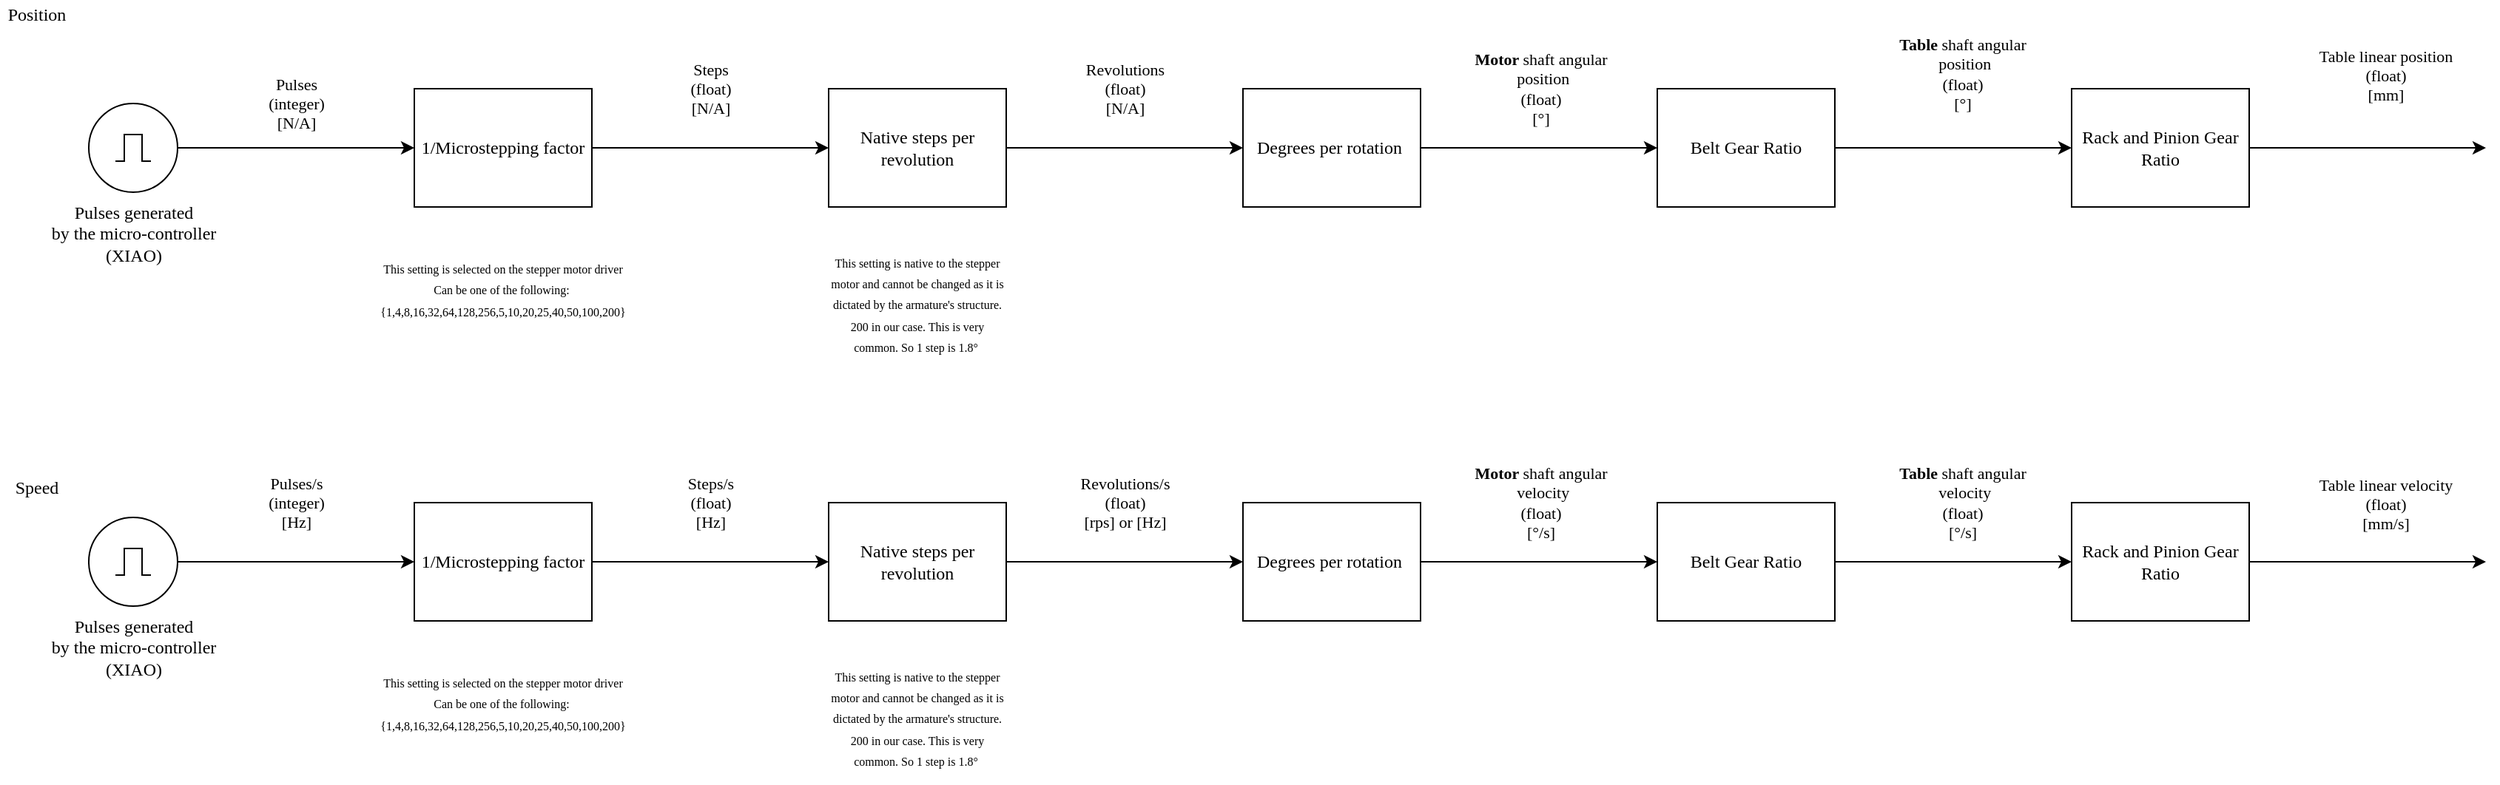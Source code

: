 <mxfile version="14.6.13" type="device"><diagram id="gHI3jgPzOxsmvwEg6K62" name="Page-1"><mxGraphModel dx="517" dy="441" grid="1" gridSize="10" guides="1" tooltips="1" connect="1" arrows="1" fold="1" page="1" pageScale="1" pageWidth="1169" pageHeight="827" math="0" shadow="0"><root><mxCell id="0"/><mxCell id="1" parent="0"/><mxCell id="reMX19_REooMD8UHWPqf-8" style="edgeStyle=orthogonalEdgeStyle;rounded=0;orthogonalLoop=1;jettySize=auto;html=1;entryX=0;entryY=0.5;entryDx=0;entryDy=0;fontFamily=B612;fontSource=https%3A%2F%2Ffonts.googleapis.com%2Fcss%3Ffamily%3DB612;" edge="1" parent="1" source="reMX19_REooMD8UHWPqf-1" target="reMX19_REooMD8UHWPqf-2"><mxGeometry relative="1" as="geometry"/></mxCell><mxCell id="reMX19_REooMD8UHWPqf-11" value="Steps&lt;br&gt;(float)&lt;br&gt;[N/A]" style="edgeLabel;html=1;align=center;verticalAlign=middle;resizable=0;points=[];fontFamily=B612;" vertex="1" connectable="0" parent="reMX19_REooMD8UHWPqf-8"><mxGeometry x="-0.189" y="2" relative="1" as="geometry"><mxPoint x="15" y="-38" as="offset"/></mxGeometry></mxCell><mxCell id="reMX19_REooMD8UHWPqf-1" value="1/Microstepping factor" style="rounded=0;whiteSpace=wrap;html=1;fontFamily=B612;fontSource=https%3A%2F%2Ffonts.googleapis.com%2Fcss%3Ffamily%3DB612;" vertex="1" parent="1"><mxGeometry x="280" y="80" width="120" height="80" as="geometry"/></mxCell><mxCell id="reMX19_REooMD8UHWPqf-13" style="edgeStyle=orthogonalEdgeStyle;rounded=0;orthogonalLoop=1;jettySize=auto;html=1;fontFamily=B612;fontSource=https%3A%2F%2Ffonts.googleapis.com%2Fcss%3Ffamily%3DB612;" edge="1" parent="1" source="reMX19_REooMD8UHWPqf-2" target="reMX19_REooMD8UHWPqf-12"><mxGeometry relative="1" as="geometry"/></mxCell><mxCell id="reMX19_REooMD8UHWPqf-14" value="Revolutions&lt;br&gt;(float)&lt;br&gt;[N/A]" style="edgeLabel;html=1;align=center;verticalAlign=middle;resizable=0;points=[];fontFamily=B612;" vertex="1" connectable="0" parent="reMX19_REooMD8UHWPqf-13"><mxGeometry x="0.109" y="-1" relative="1" as="geometry"><mxPoint x="-9" y="-41" as="offset"/></mxGeometry></mxCell><mxCell id="reMX19_REooMD8UHWPqf-2" value="Native steps per revolution" style="rounded=0;whiteSpace=wrap;html=1;fontFamily=B612;fontSource=https%3A%2F%2Ffonts.googleapis.com%2Fcss%3Ffamily%3DB612;" vertex="1" parent="1"><mxGeometry x="560" y="80" width="120" height="80" as="geometry"/></mxCell><mxCell id="reMX19_REooMD8UHWPqf-3" value="Position" style="text;html=1;strokeColor=none;fillColor=none;align=center;verticalAlign=middle;whiteSpace=wrap;rounded=0;fontFamily=B612;fontSource=https%3A%2F%2Ffonts.googleapis.com%2Fcss%3Ffamily%3DB612;" vertex="1" parent="1"><mxGeometry y="20" width="50" height="20" as="geometry"/></mxCell><mxCell id="reMX19_REooMD8UHWPqf-4" value="Speed" style="text;html=1;strokeColor=none;fillColor=none;align=center;verticalAlign=middle;whiteSpace=wrap;rounded=0;fontFamily=B612;fontSource=https%3A%2F%2Ffonts.googleapis.com%2Fcss%3Ffamily%3DB612;" vertex="1" parent="1"><mxGeometry y="340" width="50" height="20" as="geometry"/></mxCell><mxCell id="reMX19_REooMD8UHWPqf-9" style="edgeStyle=orthogonalEdgeStyle;rounded=0;orthogonalLoop=1;jettySize=auto;html=1;entryX=0;entryY=0.5;entryDx=0;entryDy=0;fontFamily=B612;fontSource=https%3A%2F%2Ffonts.googleapis.com%2Fcss%3Ffamily%3DB612;" edge="1" parent="1" source="reMX19_REooMD8UHWPqf-6" target="reMX19_REooMD8UHWPqf-1"><mxGeometry relative="1" as="geometry"/></mxCell><mxCell id="reMX19_REooMD8UHWPqf-10" value="Pulses&lt;br&gt;(integer)&lt;br&gt;[N/A]" style="edgeLabel;html=1;align=center;verticalAlign=middle;resizable=0;points=[];fontFamily=B612;" vertex="1" connectable="0" parent="reMX19_REooMD8UHWPqf-9"><mxGeometry x="0.163" relative="1" as="geometry"><mxPoint x="-13" y="-30" as="offset"/></mxGeometry></mxCell><mxCell id="reMX19_REooMD8UHWPqf-6" value="Pulses generated &lt;br&gt;by the micro-controller&lt;br&gt;(XIAO)" style="pointerEvents=1;verticalLabelPosition=bottom;shadow=0;dashed=0;align=center;html=1;verticalAlign=top;shape=mxgraph.electrical.signal_sources.source;aspect=fixed;points=[[0.5,0,0],[1,0.5,0],[0.5,1,0],[0,0.5,0]];elSignalType=pulse;fontFamily=B612;fontSource=https%3A%2F%2Ffonts.googleapis.com%2Fcss%3Ffamily%3DB612;" vertex="1" parent="1"><mxGeometry x="60" y="90" width="60" height="60" as="geometry"/></mxCell><mxCell id="reMX19_REooMD8UHWPqf-18" style="edgeStyle=orthogonalEdgeStyle;rounded=0;orthogonalLoop=1;jettySize=auto;html=1;entryX=0;entryY=0.5;entryDx=0;entryDy=0;fontFamily=B612;fontSource=https%3A%2F%2Ffonts.googleapis.com%2Fcss%3Ffamily%3DB612;" edge="1" parent="1" source="reMX19_REooMD8UHWPqf-12" target="reMX19_REooMD8UHWPqf-17"><mxGeometry relative="1" as="geometry"/></mxCell><mxCell id="reMX19_REooMD8UHWPqf-19" value="&lt;b&gt;Motor &lt;/b&gt;shaft angular&lt;br&gt;&amp;nbsp;position&lt;br&gt;(float)&lt;br&gt;[°]" style="edgeLabel;html=1;align=center;verticalAlign=middle;resizable=0;points=[];fontFamily=B612;" vertex="1" connectable="0" parent="reMX19_REooMD8UHWPqf-18"><mxGeometry x="0.18" y="-1" relative="1" as="geometry"><mxPoint x="-14" y="-41" as="offset"/></mxGeometry></mxCell><mxCell id="reMX19_REooMD8UHWPqf-12" value="Degrees per rotation&amp;nbsp;" style="rounded=0;whiteSpace=wrap;html=1;fontFamily=B612;fontSource=https%3A%2F%2Ffonts.googleapis.com%2Fcss%3Ffamily%3DB612;" vertex="1" parent="1"><mxGeometry x="840" y="80" width="120" height="80" as="geometry"/></mxCell><mxCell id="reMX19_REooMD8UHWPqf-15" value="&lt;font style=&quot;font-size: 8px&quot;&gt;This setting is selected on the stepper motor driver&lt;br&gt;Can be one of the following:&amp;nbsp;&lt;br&gt;{1,4,8,16,32,64,128,256,5,10,20,25,40,50,100,200}&lt;br&gt;&lt;/font&gt;" style="text;html=1;strokeColor=none;fillColor=none;align=center;verticalAlign=middle;whiteSpace=wrap;rounded=0;fontFamily=B612;fontSource=https%3A%2F%2Ffonts.googleapis.com%2Fcss%3Ffamily%3DB612;" vertex="1" parent="1"><mxGeometry x="280" y="190" width="120" height="50" as="geometry"/></mxCell><mxCell id="reMX19_REooMD8UHWPqf-16" value="&lt;font style=&quot;font-size: 8px&quot;&gt;This setting is native to the stepper motor and cannot be changed as it is dictated by the armature's structure. 200 in our case. This is very common. So 1 step is 1.8°&amp;nbsp;&lt;br&gt;&lt;/font&gt;" style="text;html=1;strokeColor=none;fillColor=none;align=center;verticalAlign=middle;whiteSpace=wrap;rounded=0;fontFamily=B612;fontSource=https%3A%2F%2Ffonts.googleapis.com%2Fcss%3Ffamily%3DB612;" vertex="1" parent="1"><mxGeometry x="560" y="180" width="120" height="90" as="geometry"/></mxCell><mxCell id="reMX19_REooMD8UHWPqf-21" style="edgeStyle=orthogonalEdgeStyle;rounded=0;orthogonalLoop=1;jettySize=auto;html=1;fontFamily=B612;fontSource=https%3A%2F%2Ffonts.googleapis.com%2Fcss%3Ffamily%3DB612;" edge="1" parent="1" source="reMX19_REooMD8UHWPqf-17" target="reMX19_REooMD8UHWPqf-20"><mxGeometry relative="1" as="geometry"/></mxCell><mxCell id="reMX19_REooMD8UHWPqf-22" value="&lt;b&gt;Table &lt;/b&gt;shaft angular&lt;br&gt;&amp;nbsp;position&lt;br&gt;(float)&lt;br&gt;[°]" style="edgeLabel;html=1;align=center;verticalAlign=middle;resizable=0;points=[];fontFamily=B612;" vertex="1" connectable="0" parent="reMX19_REooMD8UHWPqf-21"><mxGeometry x="0.073" relative="1" as="geometry"><mxPoint y="-50" as="offset"/></mxGeometry></mxCell><mxCell id="reMX19_REooMD8UHWPqf-17" value="Belt Gear Ratio" style="rounded=0;whiteSpace=wrap;html=1;fontFamily=B612;fontSource=https%3A%2F%2Ffonts.googleapis.com%2Fcss%3Ffamily%3DB612;" vertex="1" parent="1"><mxGeometry x="1120" y="80" width="120" height="80" as="geometry"/></mxCell><mxCell id="reMX19_REooMD8UHWPqf-23" style="edgeStyle=orthogonalEdgeStyle;rounded=0;orthogonalLoop=1;jettySize=auto;html=1;fontFamily=B612;fontSource=https%3A%2F%2Ffonts.googleapis.com%2Fcss%3Ffamily%3DB612;" edge="1" parent="1" source="reMX19_REooMD8UHWPqf-20"><mxGeometry relative="1" as="geometry"><mxPoint x="1680" y="120" as="targetPoint"/></mxGeometry></mxCell><mxCell id="reMX19_REooMD8UHWPqf-24" value="Table linear position&lt;br&gt;(float)&lt;br&gt;[mm]" style="edgeLabel;html=1;align=center;verticalAlign=middle;resizable=0;points=[];fontFamily=B612;" vertex="1" connectable="0" parent="reMX19_REooMD8UHWPqf-23"><mxGeometry x="0.152" y="-1" relative="1" as="geometry"><mxPoint y="-51" as="offset"/></mxGeometry></mxCell><mxCell id="reMX19_REooMD8UHWPqf-20" value="Rack and Pinion Gear Ratio" style="rounded=0;whiteSpace=wrap;html=1;fontFamily=B612;fontSource=https%3A%2F%2Ffonts.googleapis.com%2Fcss%3Ffamily%3DB612;" vertex="1" parent="1"><mxGeometry x="1400" y="80" width="120" height="80" as="geometry"/></mxCell><mxCell id="reMX19_REooMD8UHWPqf-25" style="edgeStyle=orthogonalEdgeStyle;rounded=0;orthogonalLoop=1;jettySize=auto;html=1;entryX=0;entryY=0.5;entryDx=0;entryDy=0;fontFamily=B612;fontSource=https%3A%2F%2Ffonts.googleapis.com%2Fcss%3Ffamily%3DB612;" edge="1" parent="1" source="reMX19_REooMD8UHWPqf-27" target="reMX19_REooMD8UHWPqf-30"><mxGeometry relative="1" as="geometry"/></mxCell><mxCell id="reMX19_REooMD8UHWPqf-26" value="Steps/s&lt;br&gt;(float)&lt;br&gt;[Hz]" style="edgeLabel;html=1;align=center;verticalAlign=middle;resizable=0;points=[];fontFamily=B612;" vertex="1" connectable="0" parent="reMX19_REooMD8UHWPqf-25"><mxGeometry x="-0.189" y="2" relative="1" as="geometry"><mxPoint x="15" y="-38" as="offset"/></mxGeometry></mxCell><mxCell id="reMX19_REooMD8UHWPqf-27" value="1/Microstepping factor" style="rounded=0;whiteSpace=wrap;html=1;fontFamily=B612;fontSource=https%3A%2F%2Ffonts.googleapis.com%2Fcss%3Ffamily%3DB612;" vertex="1" parent="1"><mxGeometry x="280" y="360" width="120" height="80" as="geometry"/></mxCell><mxCell id="reMX19_REooMD8UHWPqf-28" style="edgeStyle=orthogonalEdgeStyle;rounded=0;orthogonalLoop=1;jettySize=auto;html=1;fontFamily=B612;fontSource=https%3A%2F%2Ffonts.googleapis.com%2Fcss%3Ffamily%3DB612;" edge="1" parent="1" source="reMX19_REooMD8UHWPqf-30" target="reMX19_REooMD8UHWPqf-36"><mxGeometry relative="1" as="geometry"/></mxCell><mxCell id="reMX19_REooMD8UHWPqf-29" value="Revolutions/s&lt;br&gt;(float)&lt;br&gt;[rps] or [Hz]" style="edgeLabel;html=1;align=center;verticalAlign=middle;resizable=0;points=[];fontFamily=B612;" vertex="1" connectable="0" parent="reMX19_REooMD8UHWPqf-28"><mxGeometry x="0.109" y="-1" relative="1" as="geometry"><mxPoint x="-9" y="-41" as="offset"/></mxGeometry></mxCell><mxCell id="reMX19_REooMD8UHWPqf-30" value="Native steps per revolution" style="rounded=0;whiteSpace=wrap;html=1;fontFamily=B612;fontSource=https%3A%2F%2Ffonts.googleapis.com%2Fcss%3Ffamily%3DB612;" vertex="1" parent="1"><mxGeometry x="560" y="360" width="120" height="80" as="geometry"/></mxCell><mxCell id="reMX19_REooMD8UHWPqf-31" style="edgeStyle=orthogonalEdgeStyle;rounded=0;orthogonalLoop=1;jettySize=auto;html=1;entryX=0;entryY=0.5;entryDx=0;entryDy=0;fontFamily=B612;fontSource=https%3A%2F%2Ffonts.googleapis.com%2Fcss%3Ffamily%3DB612;" edge="1" parent="1" source="reMX19_REooMD8UHWPqf-33" target="reMX19_REooMD8UHWPqf-27"><mxGeometry relative="1" as="geometry"/></mxCell><mxCell id="reMX19_REooMD8UHWPqf-32" value="Pulses/s&lt;br&gt;(integer)&lt;br&gt;[Hz]" style="edgeLabel;html=1;align=center;verticalAlign=middle;resizable=0;points=[];fontFamily=B612;" vertex="1" connectable="0" parent="reMX19_REooMD8UHWPqf-31"><mxGeometry x="0.163" relative="1" as="geometry"><mxPoint x="-13" y="-40" as="offset"/></mxGeometry></mxCell><mxCell id="reMX19_REooMD8UHWPqf-33" value="Pulses generated &lt;br&gt;by the micro-controller&lt;br&gt;(XIAO)" style="pointerEvents=1;verticalLabelPosition=bottom;shadow=0;dashed=0;align=center;html=1;verticalAlign=top;shape=mxgraph.electrical.signal_sources.source;aspect=fixed;points=[[0.5,0,0],[1,0.5,0],[0.5,1,0],[0,0.5,0]];elSignalType=pulse;fontFamily=B612;fontSource=https%3A%2F%2Ffonts.googleapis.com%2Fcss%3Ffamily%3DB612;" vertex="1" parent="1"><mxGeometry x="60" y="370" width="60" height="60" as="geometry"/></mxCell><mxCell id="reMX19_REooMD8UHWPqf-34" style="edgeStyle=orthogonalEdgeStyle;rounded=0;orthogonalLoop=1;jettySize=auto;html=1;entryX=0;entryY=0.5;entryDx=0;entryDy=0;fontFamily=B612;fontSource=https%3A%2F%2Ffonts.googleapis.com%2Fcss%3Ffamily%3DB612;" edge="1" parent="1" source="reMX19_REooMD8UHWPqf-36" target="reMX19_REooMD8UHWPqf-41"><mxGeometry relative="1" as="geometry"/></mxCell><mxCell id="reMX19_REooMD8UHWPqf-35" value="&lt;b&gt;Motor &lt;/b&gt;shaft angular&lt;br&gt;&amp;nbsp;velocity&lt;br&gt;(float)&lt;br&gt;[°/s]" style="edgeLabel;html=1;align=center;verticalAlign=middle;resizable=0;points=[];fontFamily=B612;" vertex="1" connectable="0" parent="reMX19_REooMD8UHWPqf-34"><mxGeometry x="0.18" y="-1" relative="1" as="geometry"><mxPoint x="-14" y="-41" as="offset"/></mxGeometry></mxCell><mxCell id="reMX19_REooMD8UHWPqf-36" value="Degrees per rotation&amp;nbsp;" style="rounded=0;whiteSpace=wrap;html=1;fontFamily=B612;fontSource=https%3A%2F%2Ffonts.googleapis.com%2Fcss%3Ffamily%3DB612;" vertex="1" parent="1"><mxGeometry x="840" y="360" width="120" height="80" as="geometry"/></mxCell><mxCell id="reMX19_REooMD8UHWPqf-37" value="&lt;font style=&quot;font-size: 8px&quot;&gt;This setting is selected on the stepper motor driver&lt;br&gt;Can be one of the following:&amp;nbsp;&lt;br&gt;{1,4,8,16,32,64,128,256,5,10,20,25,40,50,100,200}&lt;br&gt;&lt;/font&gt;" style="text;html=1;strokeColor=none;fillColor=none;align=center;verticalAlign=middle;whiteSpace=wrap;rounded=0;fontFamily=B612;fontSource=https%3A%2F%2Ffonts.googleapis.com%2Fcss%3Ffamily%3DB612;" vertex="1" parent="1"><mxGeometry x="280" y="470" width="120" height="50" as="geometry"/></mxCell><mxCell id="reMX19_REooMD8UHWPqf-38" value="&lt;font style=&quot;font-size: 8px&quot;&gt;This setting is native to the stepper motor and cannot be changed as it is dictated by the armature's structure. 200 in our case. This is very common. So 1 step is 1.8°&amp;nbsp;&lt;br&gt;&lt;/font&gt;" style="text;html=1;strokeColor=none;fillColor=none;align=center;verticalAlign=middle;whiteSpace=wrap;rounded=0;fontFamily=B612;fontSource=https%3A%2F%2Ffonts.googleapis.com%2Fcss%3Ffamily%3DB612;" vertex="1" parent="1"><mxGeometry x="560" y="460" width="120" height="90" as="geometry"/></mxCell><mxCell id="reMX19_REooMD8UHWPqf-39" style="edgeStyle=orthogonalEdgeStyle;rounded=0;orthogonalLoop=1;jettySize=auto;html=1;fontFamily=B612;fontSource=https%3A%2F%2Ffonts.googleapis.com%2Fcss%3Ffamily%3DB612;" edge="1" parent="1" source="reMX19_REooMD8UHWPqf-41" target="reMX19_REooMD8UHWPqf-44"><mxGeometry relative="1" as="geometry"/></mxCell><mxCell id="reMX19_REooMD8UHWPqf-40" value="&lt;b&gt;Table &lt;/b&gt;shaft angular&lt;br&gt;&amp;nbsp;velocity&lt;br&gt;(float)&lt;br&gt;[°/s]" style="edgeLabel;html=1;align=center;verticalAlign=middle;resizable=0;points=[];fontFamily=B612;" vertex="1" connectable="0" parent="reMX19_REooMD8UHWPqf-39"><mxGeometry x="0.073" relative="1" as="geometry"><mxPoint y="-40" as="offset"/></mxGeometry></mxCell><mxCell id="reMX19_REooMD8UHWPqf-41" value="Belt Gear Ratio" style="rounded=0;whiteSpace=wrap;html=1;fontFamily=B612;fontSource=https%3A%2F%2Ffonts.googleapis.com%2Fcss%3Ffamily%3DB612;" vertex="1" parent="1"><mxGeometry x="1120" y="360" width="120" height="80" as="geometry"/></mxCell><mxCell id="reMX19_REooMD8UHWPqf-42" style="edgeStyle=orthogonalEdgeStyle;rounded=0;orthogonalLoop=1;jettySize=auto;html=1;fontFamily=B612;fontSource=https%3A%2F%2Ffonts.googleapis.com%2Fcss%3Ffamily%3DB612;" edge="1" parent="1" source="reMX19_REooMD8UHWPqf-44"><mxGeometry relative="1" as="geometry"><mxPoint x="1680" y="400" as="targetPoint"/></mxGeometry></mxCell><mxCell id="reMX19_REooMD8UHWPqf-43" value="Table linear velocity&lt;br&gt;(float)&lt;br&gt;[mm/s]" style="edgeLabel;html=1;align=center;verticalAlign=middle;resizable=0;points=[];fontFamily=B612;" vertex="1" connectable="0" parent="reMX19_REooMD8UHWPqf-42"><mxGeometry x="0.152" y="-1" relative="1" as="geometry"><mxPoint y="-41" as="offset"/></mxGeometry></mxCell><mxCell id="reMX19_REooMD8UHWPqf-44" value="Rack and Pinion Gear Ratio" style="rounded=0;whiteSpace=wrap;html=1;fontFamily=B612;fontSource=https%3A%2F%2Ffonts.googleapis.com%2Fcss%3Ffamily%3DB612;" vertex="1" parent="1"><mxGeometry x="1400" y="360" width="120" height="80" as="geometry"/></mxCell></root></mxGraphModel></diagram></mxfile>